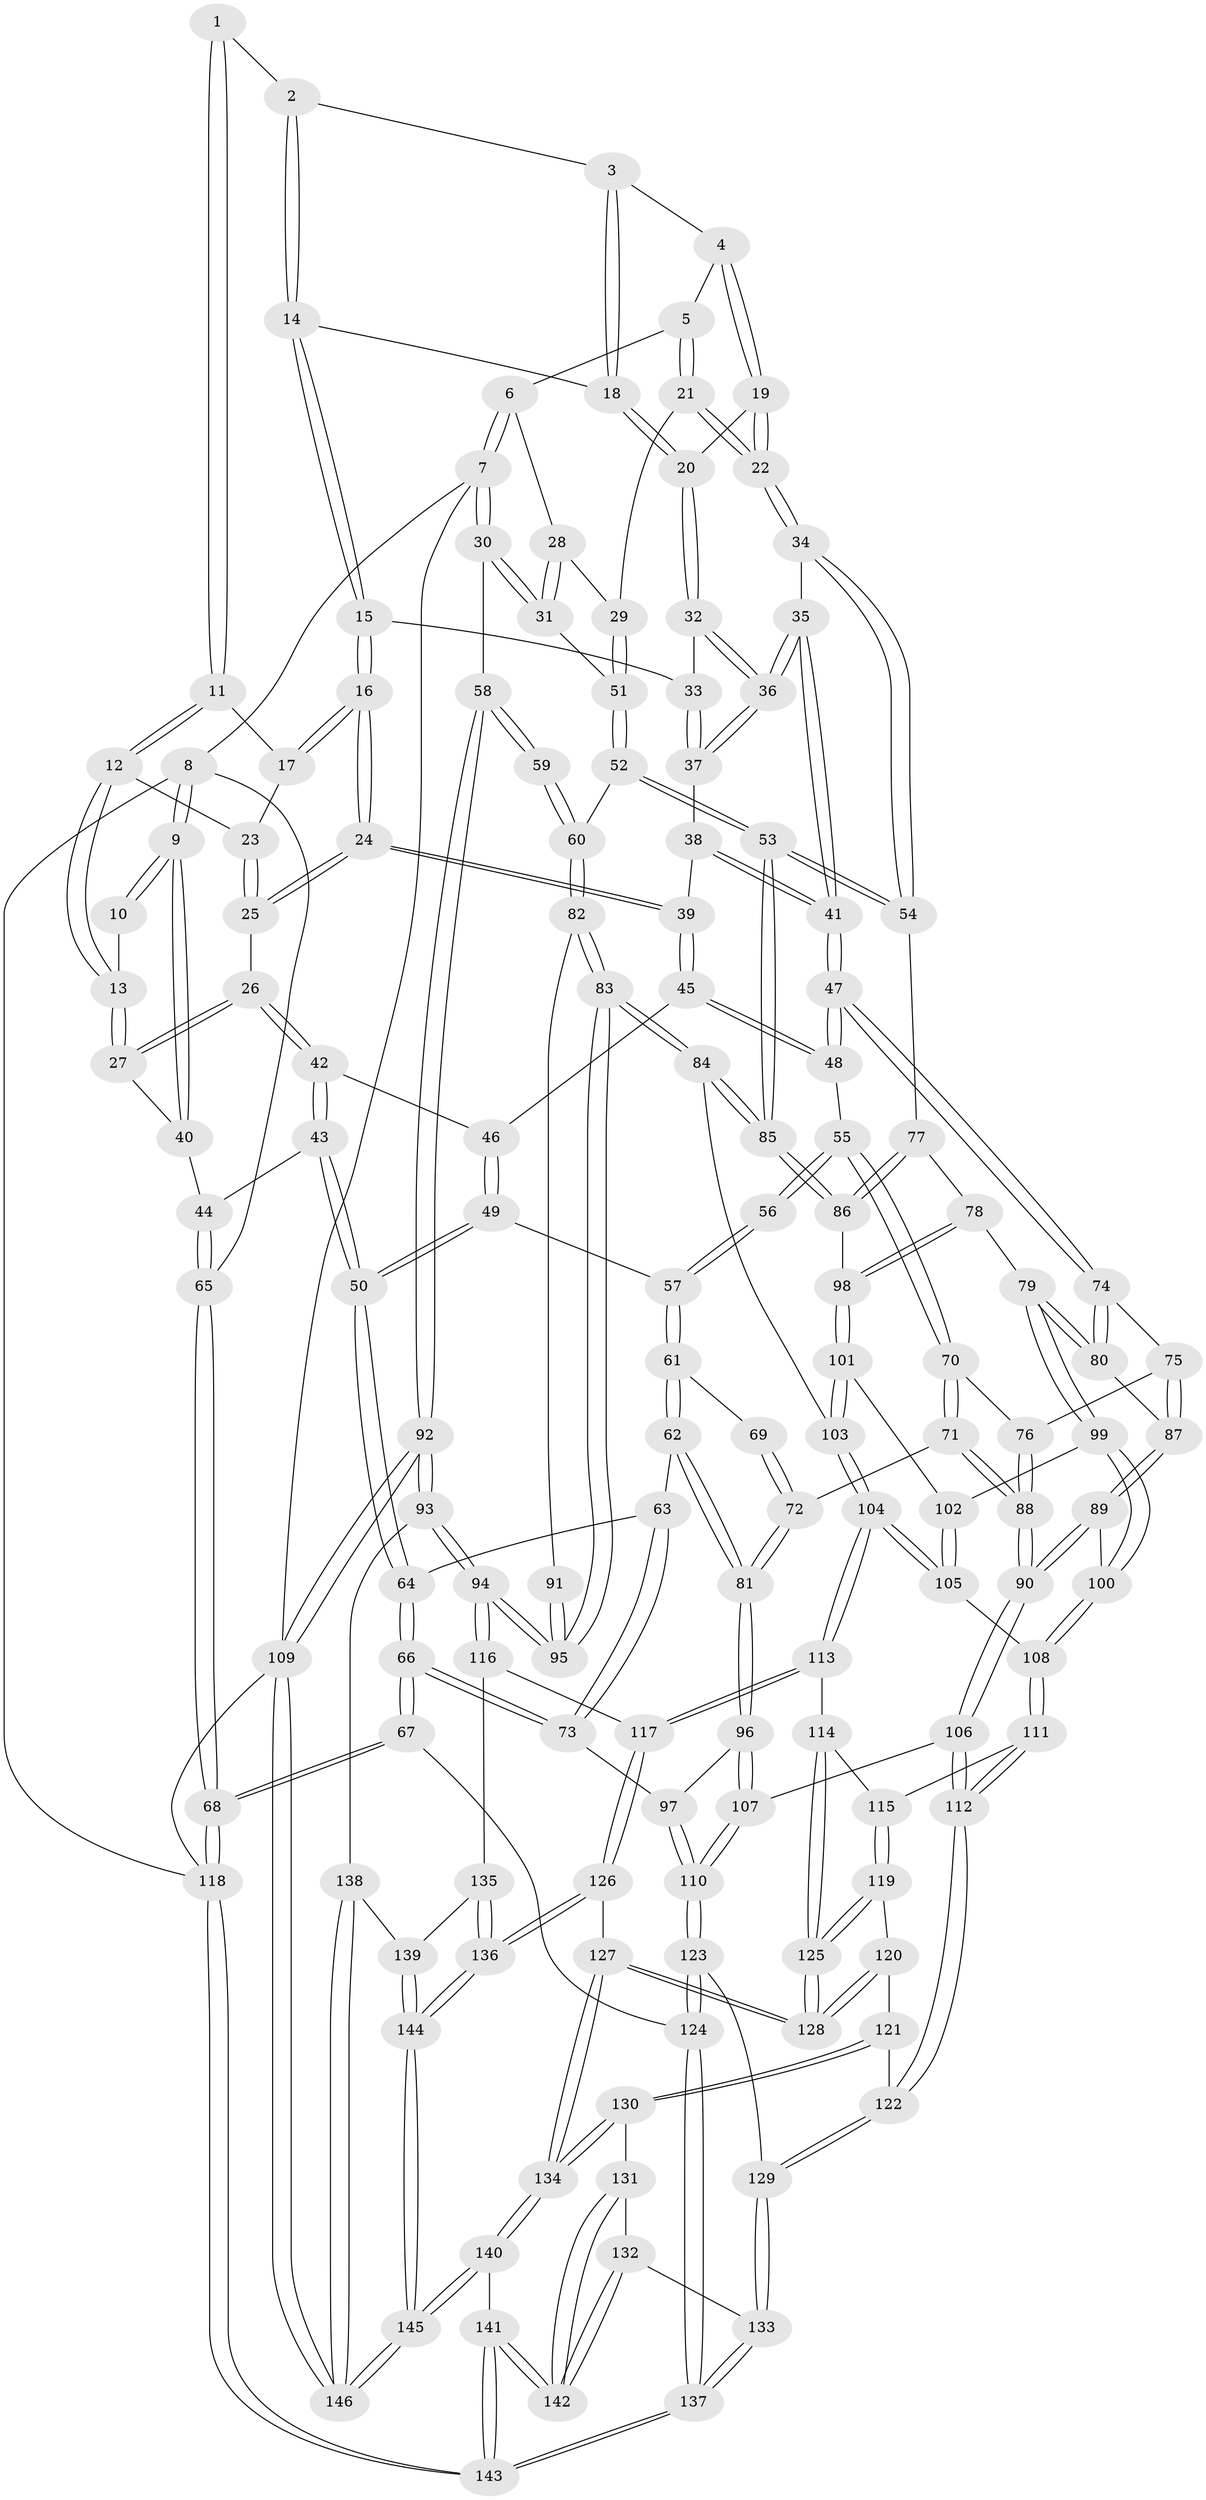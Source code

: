 // coarse degree distribution, {3: 0.0989010989010989, 5: 0.43956043956043955, 7: 0.01098901098901099, 6: 0.04395604395604396, 4: 0.3956043956043956, 2: 0.01098901098901099}
// Generated by graph-tools (version 1.1) at 2025/24/03/03/25 07:24:34]
// undirected, 146 vertices, 362 edges
graph export_dot {
graph [start="1"]
  node [color=gray90,style=filled];
  1 [pos="+0.315487624450266+0"];
  2 [pos="+0.515194854739719+0"];
  3 [pos="+0.6854631848986699+0"];
  4 [pos="+0.6974477323308824+0"];
  5 [pos="+0.7554736225239217+0"];
  6 [pos="+1+0"];
  7 [pos="+1+0"];
  8 [pos="+0+0"];
  9 [pos="+0+0"];
  10 [pos="+0.0010907916402097526+0"];
  11 [pos="+0.30006752138376347+0"];
  12 [pos="+0.24243045284416823+0.069404403153907"];
  13 [pos="+0.19303976591406974+0.10854387494438915"];
  14 [pos="+0.49634425393437737+0.013705510352038605"];
  15 [pos="+0.46330332261476503+0.09002018835904217"];
  16 [pos="+0.40148952794995263+0.12174664637412254"];
  17 [pos="+0.3457914581680637+0.04439488041944474"];
  18 [pos="+0.5995433792150674+0.103579155647419"];
  19 [pos="+0.6598159771904968+0.10263641505123994"];
  20 [pos="+0.6023473184540691+0.10933196272304968"];
  21 [pos="+0.7755287530473894+0.1827845198177567"];
  22 [pos="+0.7716071694090458+0.18436441646040794"];
  23 [pos="+0.2993255270252146+0.10773760059689028"];
  24 [pos="+0.37435673227392663+0.1669336491843892"];
  25 [pos="+0.33913478725772755+0.15400865964541174"];
  26 [pos="+0.20886623421280043+0.1683044733197189"];
  27 [pos="+0.18993278108406417+0.11341128470297054"];
  28 [pos="+0.9163325527465701+0.07475482074224227"];
  29 [pos="+0.8192306478504786+0.19072228828622145"];
  30 [pos="+1+0.2886710103804257"];
  31 [pos="+1+0.2295583973680855"];
  32 [pos="+0.5925001953237555+0.12931557864451873"];
  33 [pos="+0.47296434439469187+0.10073699420817071"];
  34 [pos="+0.6451460096892622+0.30089534841333315"];
  35 [pos="+0.5990465372183671+0.3036180008656392"];
  36 [pos="+0.5791583788352576+0.21723032459618943"];
  37 [pos="+0.4907468499085052+0.13132823691370168"];
  38 [pos="+0.479076764494739+0.18592137683944707"];
  39 [pos="+0.37882554292029746+0.21593804933509578"];
  40 [pos="+0.13362208750351234+0.10942231791511672"];
  41 [pos="+0.5959317410770888+0.30550483704439824"];
  42 [pos="+0.20674934161275363+0.1920748745237032"];
  43 [pos="+0.04546872475850176+0.2821189298955962"];
  44 [pos="+0+0.24934876674876005"];
  45 [pos="+0.378408457310812+0.22592386378584928"];
  46 [pos="+0.2439298012718135+0.2476419499749694"];
  47 [pos="+0.5691240951250707+0.3250083228135194"];
  48 [pos="+0.42404902470292727+0.31833310846879453"];
  49 [pos="+0.24020761518659522+0.26777958881100566"];
  50 [pos="+0.08171643441201208+0.3231513643311356"];
  51 [pos="+0.8427158818097789+0.21008943612910747"];
  52 [pos="+0.8751899898629558+0.383904973359504"];
  53 [pos="+0.7972536891164131+0.41092340161736407"];
  54 [pos="+0.7292039498900135+0.38723826705612974"];
  55 [pos="+0.4112907484703919+0.3319641405771877"];
  56 [pos="+0.38830170618788495+0.34171110716773134"];
  57 [pos="+0.24873030182616154+0.3081347912313215"];
  58 [pos="+1+0.3647822446277252"];
  59 [pos="+0.9989541581203052+0.39505623702222376"];
  60 [pos="+0.8868139087941406+0.3881865237220127"];
  61 [pos="+0.20836661140834992+0.3983562779505798"];
  62 [pos="+0.18943554641032545+0.42065811149949794"];
  63 [pos="+0.10481030629783385+0.3491424403048863"];
  64 [pos="+0.08239650209981485+0.3243681559896056"];
  65 [pos="+0+0.20939939753512643"];
  66 [pos="+0+0.6429897105223352"];
  67 [pos="+0+0.6692425185017563"];
  68 [pos="+0+0.6750981762164597"];
  69 [pos="+0.3797459751087574+0.3492073196187574"];
  70 [pos="+0.41494288949068053+0.443600604410829"];
  71 [pos="+0.3542460429283582+0.5298546421847787"];
  72 [pos="+0.2846237841555267+0.4933839973941564"];
  73 [pos="+0.0011786819409082825+0.602944575295628"];
  74 [pos="+0.568782411326638+0.3300999339191502"];
  75 [pos="+0.47311361091362364+0.4777274607550593"];
  76 [pos="+0.46908148988419307+0.47869619699550675"];
  77 [pos="+0.7113324597779315+0.43513413030252535"];
  78 [pos="+0.6602328319694699+0.49312193286220996"];
  79 [pos="+0.6132697450236076+0.5036674079580487"];
  80 [pos="+0.5841882620913076+0.4569105532009634"];
  81 [pos="+0.20348768804406125+0.4897098593134137"];
  82 [pos="+0.8817660466158387+0.5376544305210542"];
  83 [pos="+0.8650527472256831+0.607679055472547"];
  84 [pos="+0.8441771428398975+0.5993165682129179"];
  85 [pos="+0.7968609401877346+0.5316405473308016"];
  86 [pos="+0.7261527985107563+0.5256275220967731"];
  87 [pos="+0.5160512260462516+0.5063451067266154"];
  88 [pos="+0.40477954254864057+0.6018088753038581"];
  89 [pos="+0.5135586991522576+0.5327839649381059"];
  90 [pos="+0.4096215571298335+0.6144588978046703"];
  91 [pos="+0.9725953541266729+0.4376095008835797"];
  92 [pos="+1+0.7593230103673786"];
  93 [pos="+1+0.7460054722845371"];
  94 [pos="+0.9964684230420349+0.7390720686408777"];
  95 [pos="+0.891663164738642+0.6301029902122589"];
  96 [pos="+0.19007857148906085+0.5089712444346614"];
  97 [pos="+0.13830392345437542+0.5433395158128597"];
  98 [pos="+0.7184811663052834+0.5287345902038971"];
  99 [pos="+0.6087592648466945+0.5737836980216913"];
  100 [pos="+0.6054185609800953+0.5832945170472267"];
  101 [pos="+0.7125413400254788+0.5372728637432168"];
  102 [pos="+0.7014449403016735+0.5444498897259874"];
  103 [pos="+0.7287655355395626+0.6373669180488455"];
  104 [pos="+0.7086679458101104+0.6491390345901393"];
  105 [pos="+0.6849016104765331+0.6350833473145746"];
  106 [pos="+0.41423715408855494+0.6653985547461895"];
  107 [pos="+0.29913492384897633+0.6999268578872463"];
  108 [pos="+0.6050794258320501+0.6002527179653987"];
  109 [pos="+1+1"];
  110 [pos="+0.24360918545068622+0.7493734733659905"];
  111 [pos="+0.5389891022369316+0.6688622444696986"];
  112 [pos="+0.4385082251584165+0.6833769758734036"];
  113 [pos="+0.7038929548896193+0.7214436197682287"];
  114 [pos="+0.631849272292077+0.7325382874101614"];
  115 [pos="+0.5679038234765916+0.6975991061981428"];
  116 [pos="+0.8890711362919397+0.7719680651185354"];
  117 [pos="+0.7542415520364075+0.7874068117623141"];
  118 [pos="+0+1"];
  119 [pos="+0.5730398203892298+0.773607234375568"];
  120 [pos="+0.5468825576055752+0.8005664379074517"];
  121 [pos="+0.4716562143299239+0.8032958857575727"];
  122 [pos="+0.4494154181404299+0.7630342346841835"];
  123 [pos="+0.24013027539642573+0.7537436389400191"];
  124 [pos="+0.14717913462363577+0.7961829617425493"];
  125 [pos="+0.6192946589885361+0.8018927394865547"];
  126 [pos="+0.6827571874915044+0.8865018025872"];
  127 [pos="+0.6433229414147211+0.8801618540637419"];
  128 [pos="+0.6294908191488606+0.852954765802621"];
  129 [pos="+0.33581310758667937+0.8610563019232274"];
  130 [pos="+0.48232741272073+0.872995178215423"];
  131 [pos="+0.46998041598306933+0.8792957452262693"];
  132 [pos="+0.34592865003356177+0.9079490684854535"];
  133 [pos="+0.34072974866006867+0.8994854942538199"];
  134 [pos="+0.5434620916980069+0.9261035292887232"];
  135 [pos="+0.8060977516765491+0.9077157639781386"];
  136 [pos="+0.7000061107362306+0.9153299088707312"];
  137 [pos="+0.1636947405028677+0.9046576930985633"];
  138 [pos="+0.872527902868471+0.9524321951378143"];
  139 [pos="+0.8349304277126838+0.9426614956873753"];
  140 [pos="+0.4977975397195009+1"];
  141 [pos="+0.3348151033968161+1"];
  142 [pos="+0.3460395492581155+1"];
  143 [pos="+0.1101253029093187+1"];
  144 [pos="+0.7218723903246769+1"];
  145 [pos="+0.7262648875551136+1"];
  146 [pos="+0.8983561915848379+1"];
  1 -- 2;
  1 -- 11;
  1 -- 11;
  2 -- 3;
  2 -- 14;
  2 -- 14;
  3 -- 4;
  3 -- 18;
  3 -- 18;
  4 -- 5;
  4 -- 19;
  4 -- 19;
  5 -- 6;
  5 -- 21;
  5 -- 21;
  6 -- 7;
  6 -- 7;
  6 -- 28;
  7 -- 8;
  7 -- 30;
  7 -- 30;
  7 -- 109;
  8 -- 9;
  8 -- 9;
  8 -- 65;
  8 -- 118;
  9 -- 10;
  9 -- 10;
  9 -- 40;
  9 -- 40;
  10 -- 13;
  11 -- 12;
  11 -- 12;
  11 -- 17;
  12 -- 13;
  12 -- 13;
  12 -- 23;
  13 -- 27;
  13 -- 27;
  14 -- 15;
  14 -- 15;
  14 -- 18;
  15 -- 16;
  15 -- 16;
  15 -- 33;
  16 -- 17;
  16 -- 17;
  16 -- 24;
  16 -- 24;
  17 -- 23;
  18 -- 20;
  18 -- 20;
  19 -- 20;
  19 -- 22;
  19 -- 22;
  20 -- 32;
  20 -- 32;
  21 -- 22;
  21 -- 22;
  21 -- 29;
  22 -- 34;
  22 -- 34;
  23 -- 25;
  23 -- 25;
  24 -- 25;
  24 -- 25;
  24 -- 39;
  24 -- 39;
  25 -- 26;
  26 -- 27;
  26 -- 27;
  26 -- 42;
  26 -- 42;
  27 -- 40;
  28 -- 29;
  28 -- 31;
  28 -- 31;
  29 -- 51;
  29 -- 51;
  30 -- 31;
  30 -- 31;
  30 -- 58;
  31 -- 51;
  32 -- 33;
  32 -- 36;
  32 -- 36;
  33 -- 37;
  33 -- 37;
  34 -- 35;
  34 -- 54;
  34 -- 54;
  35 -- 36;
  35 -- 36;
  35 -- 41;
  35 -- 41;
  36 -- 37;
  36 -- 37;
  37 -- 38;
  38 -- 39;
  38 -- 41;
  38 -- 41;
  39 -- 45;
  39 -- 45;
  40 -- 44;
  41 -- 47;
  41 -- 47;
  42 -- 43;
  42 -- 43;
  42 -- 46;
  43 -- 44;
  43 -- 50;
  43 -- 50;
  44 -- 65;
  44 -- 65;
  45 -- 46;
  45 -- 48;
  45 -- 48;
  46 -- 49;
  46 -- 49;
  47 -- 48;
  47 -- 48;
  47 -- 74;
  47 -- 74;
  48 -- 55;
  49 -- 50;
  49 -- 50;
  49 -- 57;
  50 -- 64;
  50 -- 64;
  51 -- 52;
  51 -- 52;
  52 -- 53;
  52 -- 53;
  52 -- 60;
  53 -- 54;
  53 -- 54;
  53 -- 85;
  53 -- 85;
  54 -- 77;
  55 -- 56;
  55 -- 56;
  55 -- 70;
  55 -- 70;
  56 -- 57;
  56 -- 57;
  57 -- 61;
  57 -- 61;
  58 -- 59;
  58 -- 59;
  58 -- 92;
  58 -- 92;
  59 -- 60;
  59 -- 60;
  60 -- 82;
  60 -- 82;
  61 -- 62;
  61 -- 62;
  61 -- 69;
  62 -- 63;
  62 -- 81;
  62 -- 81;
  63 -- 64;
  63 -- 73;
  63 -- 73;
  64 -- 66;
  64 -- 66;
  65 -- 68;
  65 -- 68;
  66 -- 67;
  66 -- 67;
  66 -- 73;
  66 -- 73;
  67 -- 68;
  67 -- 68;
  67 -- 124;
  68 -- 118;
  68 -- 118;
  69 -- 72;
  69 -- 72;
  70 -- 71;
  70 -- 71;
  70 -- 76;
  71 -- 72;
  71 -- 88;
  71 -- 88;
  72 -- 81;
  72 -- 81;
  73 -- 97;
  74 -- 75;
  74 -- 80;
  74 -- 80;
  75 -- 76;
  75 -- 87;
  75 -- 87;
  76 -- 88;
  76 -- 88;
  77 -- 78;
  77 -- 86;
  77 -- 86;
  78 -- 79;
  78 -- 98;
  78 -- 98;
  79 -- 80;
  79 -- 80;
  79 -- 99;
  79 -- 99;
  80 -- 87;
  81 -- 96;
  81 -- 96;
  82 -- 83;
  82 -- 83;
  82 -- 91;
  83 -- 84;
  83 -- 84;
  83 -- 95;
  83 -- 95;
  84 -- 85;
  84 -- 85;
  84 -- 103;
  85 -- 86;
  85 -- 86;
  86 -- 98;
  87 -- 89;
  87 -- 89;
  88 -- 90;
  88 -- 90;
  89 -- 90;
  89 -- 90;
  89 -- 100;
  90 -- 106;
  90 -- 106;
  91 -- 95;
  91 -- 95;
  92 -- 93;
  92 -- 93;
  92 -- 109;
  92 -- 109;
  93 -- 94;
  93 -- 94;
  93 -- 138;
  94 -- 95;
  94 -- 95;
  94 -- 116;
  94 -- 116;
  96 -- 97;
  96 -- 107;
  96 -- 107;
  97 -- 110;
  97 -- 110;
  98 -- 101;
  98 -- 101;
  99 -- 100;
  99 -- 100;
  99 -- 102;
  100 -- 108;
  100 -- 108;
  101 -- 102;
  101 -- 103;
  101 -- 103;
  102 -- 105;
  102 -- 105;
  103 -- 104;
  103 -- 104;
  104 -- 105;
  104 -- 105;
  104 -- 113;
  104 -- 113;
  105 -- 108;
  106 -- 107;
  106 -- 112;
  106 -- 112;
  107 -- 110;
  107 -- 110;
  108 -- 111;
  108 -- 111;
  109 -- 146;
  109 -- 146;
  109 -- 118;
  110 -- 123;
  110 -- 123;
  111 -- 112;
  111 -- 112;
  111 -- 115;
  112 -- 122;
  112 -- 122;
  113 -- 114;
  113 -- 117;
  113 -- 117;
  114 -- 115;
  114 -- 125;
  114 -- 125;
  115 -- 119;
  115 -- 119;
  116 -- 117;
  116 -- 135;
  117 -- 126;
  117 -- 126;
  118 -- 143;
  118 -- 143;
  119 -- 120;
  119 -- 125;
  119 -- 125;
  120 -- 121;
  120 -- 128;
  120 -- 128;
  121 -- 122;
  121 -- 130;
  121 -- 130;
  122 -- 129;
  122 -- 129;
  123 -- 124;
  123 -- 124;
  123 -- 129;
  124 -- 137;
  124 -- 137;
  125 -- 128;
  125 -- 128;
  126 -- 127;
  126 -- 136;
  126 -- 136;
  127 -- 128;
  127 -- 128;
  127 -- 134;
  127 -- 134;
  129 -- 133;
  129 -- 133;
  130 -- 131;
  130 -- 134;
  130 -- 134;
  131 -- 132;
  131 -- 142;
  131 -- 142;
  132 -- 133;
  132 -- 142;
  132 -- 142;
  133 -- 137;
  133 -- 137;
  134 -- 140;
  134 -- 140;
  135 -- 136;
  135 -- 136;
  135 -- 139;
  136 -- 144;
  136 -- 144;
  137 -- 143;
  137 -- 143;
  138 -- 139;
  138 -- 146;
  138 -- 146;
  139 -- 144;
  139 -- 144;
  140 -- 141;
  140 -- 145;
  140 -- 145;
  141 -- 142;
  141 -- 142;
  141 -- 143;
  141 -- 143;
  144 -- 145;
  144 -- 145;
  145 -- 146;
  145 -- 146;
}
